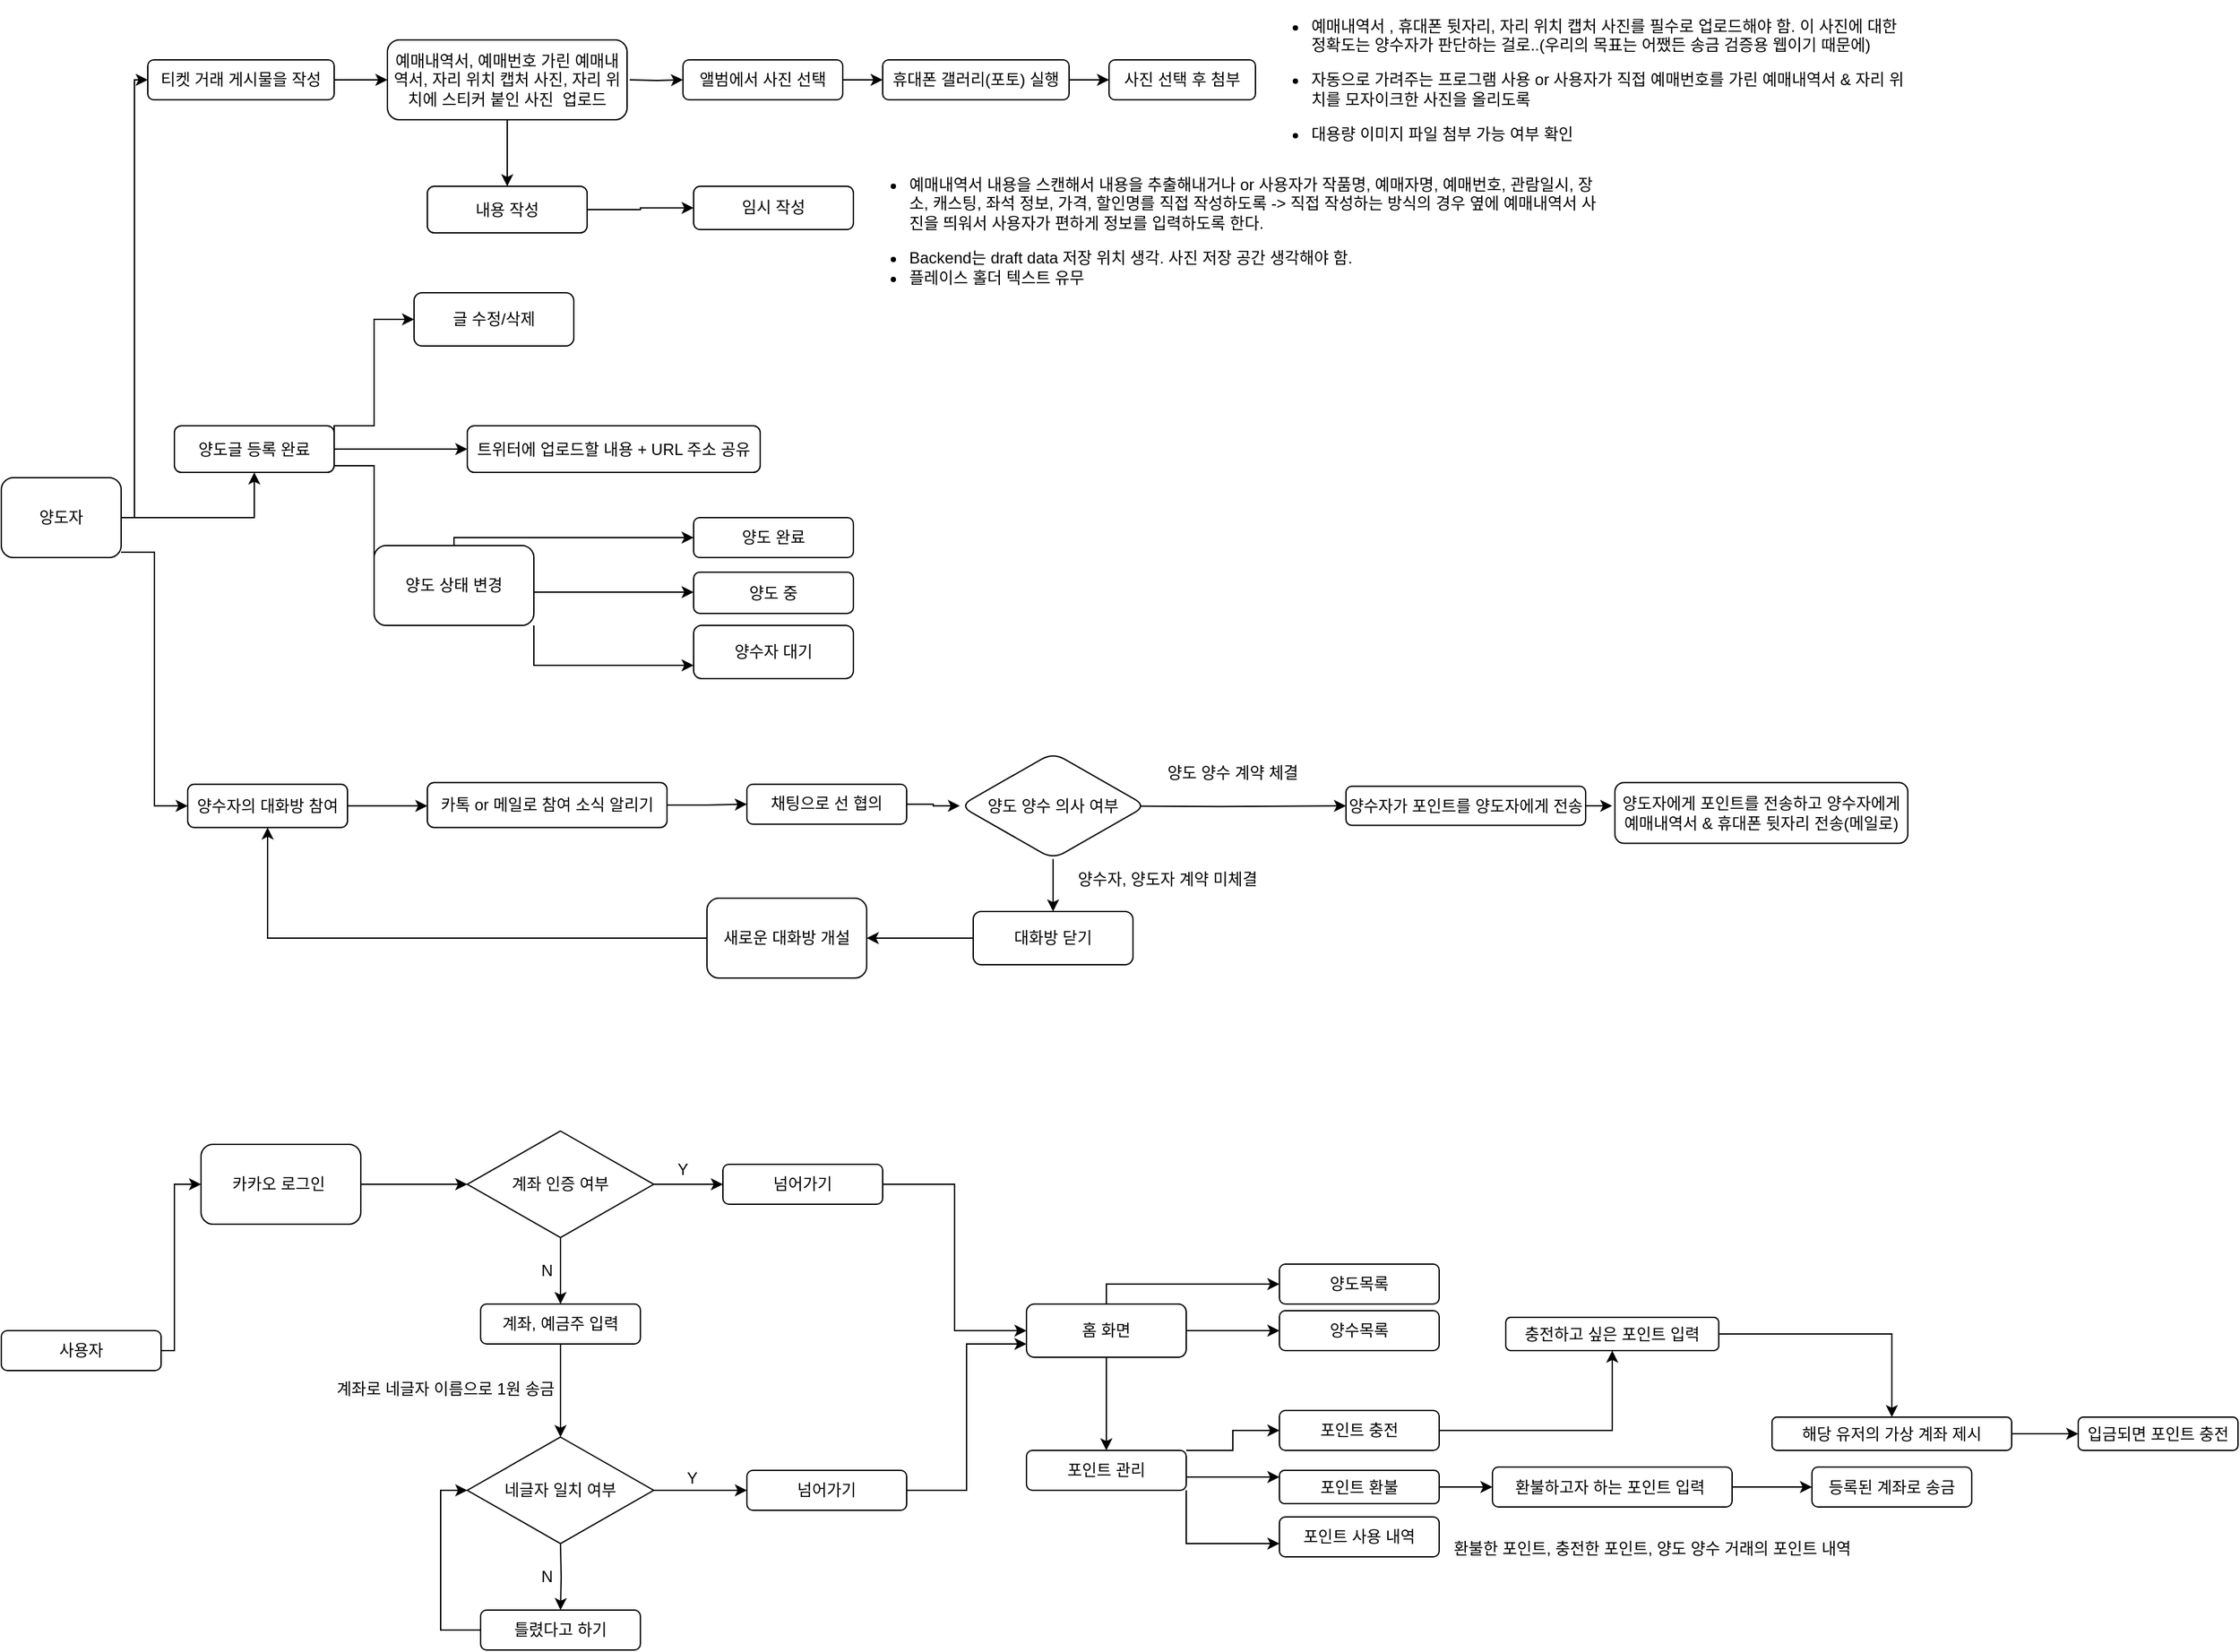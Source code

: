 <mxfile version="24.7.16">
  <diagram id="C5RBs43oDa-KdzZeNtuy" name="Page-1">
    <mxGraphModel dx="1831" dy="1634" grid="1" gridSize="10" guides="1" tooltips="1" connect="1" arrows="1" fold="1" page="1" pageScale="1" pageWidth="1169" pageHeight="827" math="0" shadow="0">
      <root>
        <mxCell id="WIyWlLk6GJQsqaUBKTNV-0" />
        <mxCell id="WIyWlLk6GJQsqaUBKTNV-1" parent="WIyWlLk6GJQsqaUBKTNV-0" />
        <mxCell id="PalDwfmzIeQPXqVV_MEm-7" style="edgeStyle=orthogonalEdgeStyle;rounded=0;orthogonalLoop=1;jettySize=auto;html=1;exitX=1;exitY=0.5;exitDx=0;exitDy=0;entryX=0;entryY=0.5;entryDx=0;entryDy=0;" parent="WIyWlLk6GJQsqaUBKTNV-1" source="PalDwfmzIeQPXqVV_MEm-2" target="PalDwfmzIeQPXqVV_MEm-5" edge="1">
          <mxGeometry relative="1" as="geometry">
            <Array as="points">
              <mxPoint x="180" y="-391" />
              <mxPoint x="180" y="-720" />
            </Array>
          </mxGeometry>
        </mxCell>
        <mxCell id="PalDwfmzIeQPXqVV_MEm-48" style="edgeStyle=orthogonalEdgeStyle;rounded=0;orthogonalLoop=1;jettySize=auto;html=1;entryX=0;entryY=0.5;entryDx=0;entryDy=0;" parent="WIyWlLk6GJQsqaUBKTNV-1" source="PalDwfmzIeQPXqVV_MEm-2" target="PalDwfmzIeQPXqVV_MEm-41" edge="1">
          <mxGeometry relative="1" as="geometry">
            <Array as="points">
              <mxPoint x="195" y="-365" />
              <mxPoint x="195" y="-175" />
            </Array>
          </mxGeometry>
        </mxCell>
        <mxCell id="PalDwfmzIeQPXqVV_MEm-79" value="" style="edgeStyle=orthogonalEdgeStyle;rounded=0;orthogonalLoop=1;jettySize=auto;html=1;" parent="WIyWlLk6GJQsqaUBKTNV-1" source="PalDwfmzIeQPXqVV_MEm-2" target="PalDwfmzIeQPXqVV_MEm-78" edge="1">
          <mxGeometry relative="1" as="geometry" />
        </mxCell>
        <mxCell id="PalDwfmzIeQPXqVV_MEm-2" value="양도자" style="rounded=1;whiteSpace=wrap;html=1;" parent="WIyWlLk6GJQsqaUBKTNV-1" vertex="1">
          <mxGeometry x="80" y="-421" width="90" height="60" as="geometry" />
        </mxCell>
        <mxCell id="PalDwfmzIeQPXqVV_MEm-11" style="edgeStyle=orthogonalEdgeStyle;rounded=0;orthogonalLoop=1;jettySize=auto;html=1;exitX=1;exitY=0.5;exitDx=0;exitDy=0;" parent="WIyWlLk6GJQsqaUBKTNV-1" source="PalDwfmzIeQPXqVV_MEm-5" edge="1">
          <mxGeometry relative="1" as="geometry">
            <mxPoint x="370" y="-720" as="targetPoint" />
          </mxGeometry>
        </mxCell>
        <mxCell id="PalDwfmzIeQPXqVV_MEm-5" value="티켓 거래 게시물을 작성" style="rounded=1;whiteSpace=wrap;html=1;" parent="WIyWlLk6GJQsqaUBKTNV-1" vertex="1">
          <mxGeometry x="190" y="-735" width="140" height="30" as="geometry" />
        </mxCell>
        <mxCell id="PalDwfmzIeQPXqVV_MEm-15" style="edgeStyle=orthogonalEdgeStyle;rounded=0;orthogonalLoop=1;jettySize=auto;html=1;exitX=1;exitY=0.5;exitDx=0;exitDy=0;" parent="WIyWlLk6GJQsqaUBKTNV-1" edge="1">
          <mxGeometry relative="1" as="geometry">
            <mxPoint x="552.0" y="-720" as="sourcePoint" />
            <mxPoint x="592" y="-720" as="targetPoint" />
          </mxGeometry>
        </mxCell>
        <mxCell id="PalDwfmzIeQPXqVV_MEm-24" value="" style="edgeStyle=orthogonalEdgeStyle;rounded=0;orthogonalLoop=1;jettySize=auto;html=1;" parent="WIyWlLk6GJQsqaUBKTNV-1" source="PalDwfmzIeQPXqVV_MEm-9" target="PalDwfmzIeQPXqVV_MEm-23" edge="1">
          <mxGeometry relative="1" as="geometry" />
        </mxCell>
        <mxCell id="PalDwfmzIeQPXqVV_MEm-9" value="예매내역서, 예매번호 가린 예매내역서, 자리 위치 캡처 사진, 자리 위치에 스티커 붙인 사진&amp;nbsp; 업로드" style="rounded=1;whiteSpace=wrap;html=1;" parent="WIyWlLk6GJQsqaUBKTNV-1" vertex="1">
          <mxGeometry x="370" y="-750" width="180" height="60" as="geometry" />
        </mxCell>
        <mxCell id="PalDwfmzIeQPXqVV_MEm-20" value="" style="edgeStyle=orthogonalEdgeStyle;rounded=0;orthogonalLoop=1;jettySize=auto;html=1;" parent="WIyWlLk6GJQsqaUBKTNV-1" source="PalDwfmzIeQPXqVV_MEm-13" target="PalDwfmzIeQPXqVV_MEm-19" edge="1">
          <mxGeometry relative="1" as="geometry" />
        </mxCell>
        <mxCell id="PalDwfmzIeQPXqVV_MEm-13" value="앨범에서 사진 선택" style="rounded=1;whiteSpace=wrap;html=1;" parent="WIyWlLk6GJQsqaUBKTNV-1" vertex="1">
          <mxGeometry x="592" y="-735" width="120" height="30" as="geometry" />
        </mxCell>
        <mxCell id="PalDwfmzIeQPXqVV_MEm-16" value="&lt;ul&gt;&lt;li&gt;예매내역서 , 휴대폰 뒷자리, 자리 위치 캡처 사진를 필수로 업로드해야 함. 이 사진에 대한 정확도는 양수자가 판단하는 걸로..(우리의 목표는 어쨌든 송금 검증용 웹이기 때문에)&lt;/li&gt;&lt;/ul&gt;&lt;ul&gt;&lt;li&gt;자동으로 가려주는 프로그램 사용 or 사용자가 직접 예매번호를 가린 예매내역서 &amp;amp; 자리 위치를 모자이크한 사진을 올리도록&lt;/li&gt;&lt;/ul&gt;&lt;ul&gt;&lt;li&gt;대용량 이미지 파일 첨부 가능 여부 확인&lt;/li&gt;&lt;/ul&gt;" style="text;html=1;align=left;verticalAlign=middle;whiteSpace=wrap;rounded=0;" parent="WIyWlLk6GJQsqaUBKTNV-1" vertex="1">
          <mxGeometry x="1022" y="-735" width="490" height="30" as="geometry" />
        </mxCell>
        <mxCell id="PalDwfmzIeQPXqVV_MEm-22" value="" style="edgeStyle=orthogonalEdgeStyle;rounded=0;orthogonalLoop=1;jettySize=auto;html=1;" parent="WIyWlLk6GJQsqaUBKTNV-1" source="PalDwfmzIeQPXqVV_MEm-19" target="PalDwfmzIeQPXqVV_MEm-21" edge="1">
          <mxGeometry relative="1" as="geometry" />
        </mxCell>
        <mxCell id="PalDwfmzIeQPXqVV_MEm-19" value="휴대폰 갤러리(포토) 실행" style="whiteSpace=wrap;html=1;rounded=1;" parent="WIyWlLk6GJQsqaUBKTNV-1" vertex="1">
          <mxGeometry x="742" y="-735" width="140" height="30" as="geometry" />
        </mxCell>
        <mxCell id="PalDwfmzIeQPXqVV_MEm-21" value="사진 선택 후 첨부" style="whiteSpace=wrap;html=1;rounded=1;" parent="WIyWlLk6GJQsqaUBKTNV-1" vertex="1">
          <mxGeometry x="912" y="-735" width="110" height="30" as="geometry" />
        </mxCell>
        <mxCell id="PalDwfmzIeQPXqVV_MEm-26" value="" style="edgeStyle=orthogonalEdgeStyle;rounded=0;orthogonalLoop=1;jettySize=auto;html=1;" parent="WIyWlLk6GJQsqaUBKTNV-1" source="PalDwfmzIeQPXqVV_MEm-23" target="PalDwfmzIeQPXqVV_MEm-25" edge="1">
          <mxGeometry relative="1" as="geometry" />
        </mxCell>
        <mxCell id="PalDwfmzIeQPXqVV_MEm-23" value="내용 작성" style="whiteSpace=wrap;html=1;rounded=1;" parent="WIyWlLk6GJQsqaUBKTNV-1" vertex="1">
          <mxGeometry x="400" y="-640" width="120" height="35" as="geometry" />
        </mxCell>
        <mxCell id="PalDwfmzIeQPXqVV_MEm-25" value="임시 작성" style="whiteSpace=wrap;html=1;rounded=1;" parent="WIyWlLk6GJQsqaUBKTNV-1" vertex="1">
          <mxGeometry x="600" y="-640" width="120" height="32.5" as="geometry" />
        </mxCell>
        <mxCell id="PalDwfmzIeQPXqVV_MEm-27" value="&lt;ul style=&quot;forced-color-adjust: none;&quot;&gt;&lt;li style=&quot;forced-color-adjust: none;&quot;&gt;예매내역서 내용을 스캔해서 내용을 추출해내거나 or 사용자가 작품명, 예매자명, 예매번호, 관람일시, 장소, 캐스팅, 좌석 정보, 가격, 할인명를 직접 작성하도록 -&amp;gt; 직접 작성하는 방식의 경우 옆에 예매내역서 사진을 띄워서 사용자가 편하게 정보를 입력하도록 한다.&amp;nbsp;&lt;/li&gt;&lt;/ul&gt;&lt;ul style=&quot;forced-color-adjust: none;&quot;&gt;&lt;li style=&quot;forced-color-adjust: none;&quot;&gt;Backend는 draft data 저장 위치 생각. 사진 저장 공간 생각해야 함.&amp;nbsp;&lt;/li&gt;&lt;li style=&quot;forced-color-adjust: none;&quot;&gt;플레이스 홀더 텍스트 유무&lt;/li&gt;&lt;/ul&gt;&lt;div style=&quot;forced-color-adjust: none;&quot;&gt;&lt;br&gt;&lt;br&gt;&lt;/div&gt;" style="text;whiteSpace=wrap;html=1;" parent="WIyWlLk6GJQsqaUBKTNV-1" vertex="1">
          <mxGeometry x="720" y="-667.5" width="560" height="90" as="geometry" />
        </mxCell>
        <mxCell id="PalDwfmzIeQPXqVV_MEm-40" value="" style="edgeStyle=orthogonalEdgeStyle;rounded=0;orthogonalLoop=1;jettySize=auto;html=1;" parent="WIyWlLk6GJQsqaUBKTNV-1" source="PalDwfmzIeQPXqVV_MEm-41" target="PalDwfmzIeQPXqVV_MEm-43" edge="1">
          <mxGeometry relative="1" as="geometry">
            <Array as="points">
              <mxPoint x="390" y="-174.13" />
              <mxPoint x="390" y="-174.13" />
            </Array>
          </mxGeometry>
        </mxCell>
        <mxCell id="PalDwfmzIeQPXqVV_MEm-41" value="양수자의 대화방 참여" style="whiteSpace=wrap;html=1;rounded=1;" parent="WIyWlLk6GJQsqaUBKTNV-1" vertex="1">
          <mxGeometry x="220" y="-190.63" width="120" height="32.5" as="geometry" />
        </mxCell>
        <mxCell id="PalDwfmzIeQPXqVV_MEm-50" value="" style="edgeStyle=orthogonalEdgeStyle;rounded=0;orthogonalLoop=1;jettySize=auto;html=1;" parent="WIyWlLk6GJQsqaUBKTNV-1" source="PalDwfmzIeQPXqVV_MEm-43" target="PalDwfmzIeQPXqVV_MEm-49" edge="1">
          <mxGeometry relative="1" as="geometry" />
        </mxCell>
        <mxCell id="PalDwfmzIeQPXqVV_MEm-43" value="카톡 or 메일로 참여 소식 알리기" style="whiteSpace=wrap;html=1;rounded=1;" parent="WIyWlLk6GJQsqaUBKTNV-1" vertex="1">
          <mxGeometry x="400" y="-191.88" width="180" height="33.75" as="geometry" />
        </mxCell>
        <mxCell id="PalDwfmzIeQPXqVV_MEm-44" value="" style="edgeStyle=orthogonalEdgeStyle;rounded=0;orthogonalLoop=1;jettySize=auto;html=1;entryX=0;entryY=0.5;entryDx=0;entryDy=0;" parent="WIyWlLk6GJQsqaUBKTNV-1" target="PalDwfmzIeQPXqVV_MEm-46" edge="1">
          <mxGeometry relative="1" as="geometry">
            <mxPoint x="900" y="-174.38" as="sourcePoint" />
            <mxPoint x="1050" y="-174.38" as="targetPoint" />
          </mxGeometry>
        </mxCell>
        <mxCell id="PalDwfmzIeQPXqVV_MEm-67" value="" style="edgeStyle=orthogonalEdgeStyle;rounded=0;orthogonalLoop=1;jettySize=auto;html=1;" parent="WIyWlLk6GJQsqaUBKTNV-1" source="PalDwfmzIeQPXqVV_MEm-45" target="PalDwfmzIeQPXqVV_MEm-66" edge="1">
          <mxGeometry relative="1" as="geometry" />
        </mxCell>
        <mxCell id="PalDwfmzIeQPXqVV_MEm-45" value="양도 양수 의사 여부" style="rhombus;whiteSpace=wrap;html=1;rounded=1;" parent="WIyWlLk6GJQsqaUBKTNV-1" vertex="1">
          <mxGeometry x="800" y="-214.38" width="140" height="80" as="geometry" />
        </mxCell>
        <mxCell id="PalDwfmzIeQPXqVV_MEm-57" value="" style="edgeStyle=orthogonalEdgeStyle;rounded=0;orthogonalLoop=1;jettySize=auto;html=1;" parent="WIyWlLk6GJQsqaUBKTNV-1" source="PalDwfmzIeQPXqVV_MEm-46" edge="1">
          <mxGeometry relative="1" as="geometry">
            <mxPoint x="1290.04" y="-174.412" as="targetPoint" />
          </mxGeometry>
        </mxCell>
        <mxCell id="PalDwfmzIeQPXqVV_MEm-46" value="양수자가 포인트를 양도자에게 전송" style="whiteSpace=wrap;html=1;rounded=1;" parent="WIyWlLk6GJQsqaUBKTNV-1" vertex="1">
          <mxGeometry x="1090" y="-189.07" width="180" height="29.38" as="geometry" />
        </mxCell>
        <mxCell id="PalDwfmzIeQPXqVV_MEm-47" value="양도 양수 계약 체결" style="text;html=1;align=center;verticalAlign=middle;whiteSpace=wrap;rounded=0;" parent="WIyWlLk6GJQsqaUBKTNV-1" vertex="1">
          <mxGeometry x="940" y="-214.38" width="130" height="30" as="geometry" />
        </mxCell>
        <mxCell id="PalDwfmzIeQPXqVV_MEm-51" value="" style="edgeStyle=orthogonalEdgeStyle;rounded=0;orthogonalLoop=1;jettySize=auto;html=1;" parent="WIyWlLk6GJQsqaUBKTNV-1" source="PalDwfmzIeQPXqVV_MEm-49" target="PalDwfmzIeQPXqVV_MEm-45" edge="1">
          <mxGeometry relative="1" as="geometry" />
        </mxCell>
        <mxCell id="PalDwfmzIeQPXqVV_MEm-49" value="채팅으로 선 협의" style="whiteSpace=wrap;html=1;rounded=1;" parent="WIyWlLk6GJQsqaUBKTNV-1" vertex="1">
          <mxGeometry x="640" y="-190.63" width="120" height="30" as="geometry" />
        </mxCell>
        <mxCell id="PalDwfmzIeQPXqVV_MEm-58" value="양도자에게 포인트를 전송하고 양수자에게 예매내역서 &amp;amp; 휴대폰 뒷자리 전송(메일로)" style="whiteSpace=wrap;html=1;rounded=1;" parent="WIyWlLk6GJQsqaUBKTNV-1" vertex="1">
          <mxGeometry x="1292" y="-191.88" width="220" height="45.62" as="geometry" />
        </mxCell>
        <mxCell id="PalDwfmzIeQPXqVV_MEm-75" value="" style="edgeStyle=orthogonalEdgeStyle;rounded=0;orthogonalLoop=1;jettySize=auto;html=1;" parent="WIyWlLk6GJQsqaUBKTNV-1" source="PalDwfmzIeQPXqVV_MEm-66" target="PalDwfmzIeQPXqVV_MEm-74" edge="1">
          <mxGeometry relative="1" as="geometry" />
        </mxCell>
        <mxCell id="PalDwfmzIeQPXqVV_MEm-66" value="대화방 닫기" style="whiteSpace=wrap;html=1;rounded=1;" parent="WIyWlLk6GJQsqaUBKTNV-1" vertex="1">
          <mxGeometry x="810" y="-95" width="120" height="40" as="geometry" />
        </mxCell>
        <mxCell id="PalDwfmzIeQPXqVV_MEm-68" value="양수자, 양도자 계약 미체결" style="text;html=1;align=center;verticalAlign=middle;whiteSpace=wrap;rounded=0;" parent="WIyWlLk6GJQsqaUBKTNV-1" vertex="1">
          <mxGeometry x="882" y="-134.38" width="148" height="30" as="geometry" />
        </mxCell>
        <mxCell id="PalDwfmzIeQPXqVV_MEm-77" value="" style="edgeStyle=orthogonalEdgeStyle;rounded=0;orthogonalLoop=1;jettySize=auto;html=1;entryX=0.5;entryY=1;entryDx=0;entryDy=0;" parent="WIyWlLk6GJQsqaUBKTNV-1" source="PalDwfmzIeQPXqVV_MEm-74" target="PalDwfmzIeQPXqVV_MEm-41" edge="1">
          <mxGeometry relative="1" as="geometry">
            <mxPoint x="530" y="-75" as="targetPoint" />
          </mxGeometry>
        </mxCell>
        <mxCell id="PalDwfmzIeQPXqVV_MEm-74" value="새로운 대화방 개설" style="whiteSpace=wrap;html=1;rounded=1;" parent="WIyWlLk6GJQsqaUBKTNV-1" vertex="1">
          <mxGeometry x="610" y="-105" width="120" height="60" as="geometry" />
        </mxCell>
        <mxCell id="PalDwfmzIeQPXqVV_MEm-87" style="edgeStyle=orthogonalEdgeStyle;rounded=0;orthogonalLoop=1;jettySize=auto;html=1;exitX=0;exitY=0.5;exitDx=0;exitDy=0;entryX=0;entryY=0.5;entryDx=0;entryDy=0;" parent="WIyWlLk6GJQsqaUBKTNV-1" source="PalDwfmzIeQPXqVV_MEm-84" target="PalDwfmzIeQPXqVV_MEm-80" edge="1">
          <mxGeometry relative="1" as="geometry">
            <Array as="points">
              <mxPoint x="330" y="-430" />
              <mxPoint x="330" y="-460" />
              <mxPoint x="360" y="-460" />
              <mxPoint x="360" y="-540" />
            </Array>
          </mxGeometry>
        </mxCell>
        <mxCell id="PalDwfmzIeQPXqVV_MEm-97" style="edgeStyle=orthogonalEdgeStyle;rounded=0;orthogonalLoop=1;jettySize=auto;html=1;exitX=1;exitY=0.5;exitDx=0;exitDy=0;entryX=0;entryY=0.5;entryDx=0;entryDy=0;" parent="WIyWlLk6GJQsqaUBKTNV-1" source="PalDwfmzIeQPXqVV_MEm-78" target="PalDwfmzIeQPXqVV_MEm-95" edge="1">
          <mxGeometry relative="1" as="geometry" />
        </mxCell>
        <mxCell id="PalDwfmzIeQPXqVV_MEm-78" value="양도글 등록 완료" style="whiteSpace=wrap;html=1;rounded=1;" parent="WIyWlLk6GJQsqaUBKTNV-1" vertex="1">
          <mxGeometry x="210" y="-460" width="120" height="35" as="geometry" />
        </mxCell>
        <mxCell id="PalDwfmzIeQPXqVV_MEm-80" value="글 수정/삭제" style="whiteSpace=wrap;html=1;rounded=1;" parent="WIyWlLk6GJQsqaUBKTNV-1" vertex="1">
          <mxGeometry x="390" y="-560" width="120" height="40" as="geometry" />
        </mxCell>
        <mxCell id="PalDwfmzIeQPXqVV_MEm-89" value="" style="edgeStyle=orthogonalEdgeStyle;rounded=0;orthogonalLoop=1;jettySize=auto;html=1;" parent="WIyWlLk6GJQsqaUBKTNV-1" source="PalDwfmzIeQPXqVV_MEm-84" target="PalDwfmzIeQPXqVV_MEm-88" edge="1">
          <mxGeometry relative="1" as="geometry">
            <Array as="points">
              <mxPoint x="420" y="-376" />
            </Array>
          </mxGeometry>
        </mxCell>
        <mxCell id="PalDwfmzIeQPXqVV_MEm-90" style="edgeStyle=orthogonalEdgeStyle;rounded=0;orthogonalLoop=1;jettySize=auto;html=1;exitX=1;exitY=0.75;exitDx=0;exitDy=0;" parent="WIyWlLk6GJQsqaUBKTNV-1" source="PalDwfmzIeQPXqVV_MEm-84" target="PalDwfmzIeQPXqVV_MEm-91" edge="1">
          <mxGeometry relative="1" as="geometry">
            <mxPoint x="620" y="-360" as="targetPoint" />
            <Array as="points">
              <mxPoint x="480" y="-335" />
            </Array>
          </mxGeometry>
        </mxCell>
        <mxCell id="PalDwfmzIeQPXqVV_MEm-94" style="edgeStyle=orthogonalEdgeStyle;rounded=0;orthogonalLoop=1;jettySize=auto;html=1;exitX=1;exitY=1;exitDx=0;exitDy=0;entryX=0;entryY=0.75;entryDx=0;entryDy=0;" parent="WIyWlLk6GJQsqaUBKTNV-1" source="PalDwfmzIeQPXqVV_MEm-84" target="PalDwfmzIeQPXqVV_MEm-93" edge="1">
          <mxGeometry relative="1" as="geometry" />
        </mxCell>
        <mxCell id="PalDwfmzIeQPXqVV_MEm-84" value="양도 상태 변경" style="rounded=1;whiteSpace=wrap;html=1;" parent="WIyWlLk6GJQsqaUBKTNV-1" vertex="1">
          <mxGeometry x="360" y="-370" width="120" height="60" as="geometry" />
        </mxCell>
        <mxCell id="PalDwfmzIeQPXqVV_MEm-88" value="양도 완료" style="whiteSpace=wrap;html=1;rounded=1;" parent="WIyWlLk6GJQsqaUBKTNV-1" vertex="1">
          <mxGeometry x="600" y="-391" width="120" height="30" as="geometry" />
        </mxCell>
        <mxCell id="PalDwfmzIeQPXqVV_MEm-91" value="양도 중" style="rounded=1;whiteSpace=wrap;html=1;" parent="WIyWlLk6GJQsqaUBKTNV-1" vertex="1">
          <mxGeometry x="600" y="-350" width="120" height="31" as="geometry" />
        </mxCell>
        <mxCell id="PalDwfmzIeQPXqVV_MEm-93" value="양수자 대기" style="rounded=1;whiteSpace=wrap;html=1;" parent="WIyWlLk6GJQsqaUBKTNV-1" vertex="1">
          <mxGeometry x="600" y="-310" width="120" height="40" as="geometry" />
        </mxCell>
        <mxCell id="PalDwfmzIeQPXqVV_MEm-95" value="트위터에 업로드할 내용 + URL 주소 공유" style="rounded=1;whiteSpace=wrap;html=1;" parent="WIyWlLk6GJQsqaUBKTNV-1" vertex="1">
          <mxGeometry x="430" y="-460" width="220" height="35" as="geometry" />
        </mxCell>
        <mxCell id="PalDwfmzIeQPXqVV_MEm-108" style="edgeStyle=orthogonalEdgeStyle;rounded=0;orthogonalLoop=1;jettySize=auto;html=1;exitX=1;exitY=0.5;exitDx=0;exitDy=0;entryX=0;entryY=0.5;entryDx=0;entryDy=0;" parent="WIyWlLk6GJQsqaUBKTNV-1" source="PalDwfmzIeQPXqVV_MEm-104" target="PalDwfmzIeQPXqVV_MEm-105" edge="1">
          <mxGeometry relative="1" as="geometry">
            <Array as="points">
              <mxPoint x="210" y="235" />
              <mxPoint x="210" y="110" />
            </Array>
          </mxGeometry>
        </mxCell>
        <mxCell id="PalDwfmzIeQPXqVV_MEm-104" value="사용자" style="rounded=1;whiteSpace=wrap;html=1;" parent="WIyWlLk6GJQsqaUBKTNV-1" vertex="1">
          <mxGeometry x="80" y="220" width="120" height="30" as="geometry" />
        </mxCell>
        <mxCell id="PalDwfmzIeQPXqVV_MEm-109" style="edgeStyle=orthogonalEdgeStyle;rounded=0;orthogonalLoop=1;jettySize=auto;html=1;exitX=1;exitY=0.5;exitDx=0;exitDy=0;entryX=0;entryY=0.5;entryDx=0;entryDy=0;" parent="WIyWlLk6GJQsqaUBKTNV-1" source="PalDwfmzIeQPXqVV_MEm-105" target="PalDwfmzIeQPXqVV_MEm-107" edge="1">
          <mxGeometry relative="1" as="geometry" />
        </mxCell>
        <mxCell id="PalDwfmzIeQPXqVV_MEm-105" value="카카오 로그인&amp;nbsp;" style="rounded=1;whiteSpace=wrap;html=1;" parent="WIyWlLk6GJQsqaUBKTNV-1" vertex="1">
          <mxGeometry x="230" y="80" width="120" height="60" as="geometry" />
        </mxCell>
        <mxCell id="PalDwfmzIeQPXqVV_MEm-110" style="edgeStyle=orthogonalEdgeStyle;rounded=0;orthogonalLoop=1;jettySize=auto;html=1;exitX=1;exitY=0.5;exitDx=0;exitDy=0;entryX=0;entryY=0.5;entryDx=0;entryDy=0;" parent="WIyWlLk6GJQsqaUBKTNV-1" source="PalDwfmzIeQPXqVV_MEm-107" target="PalDwfmzIeQPXqVV_MEm-111" edge="1">
          <mxGeometry relative="1" as="geometry">
            <mxPoint x="650" y="110.286" as="targetPoint" />
          </mxGeometry>
        </mxCell>
        <mxCell id="PalDwfmzIeQPXqVV_MEm-115" value="" style="edgeStyle=orthogonalEdgeStyle;rounded=0;orthogonalLoop=1;jettySize=auto;html=1;" parent="WIyWlLk6GJQsqaUBKTNV-1" source="PalDwfmzIeQPXqVV_MEm-107" target="PalDwfmzIeQPXqVV_MEm-114" edge="1">
          <mxGeometry relative="1" as="geometry" />
        </mxCell>
        <mxCell id="PalDwfmzIeQPXqVV_MEm-107" value="계좌 인증 여부" style="rhombus;whiteSpace=wrap;html=1;" parent="WIyWlLk6GJQsqaUBKTNV-1" vertex="1">
          <mxGeometry x="430" y="70" width="140" height="80" as="geometry" />
        </mxCell>
        <mxCell id="PalDwfmzIeQPXqVV_MEm-135" style="edgeStyle=orthogonalEdgeStyle;rounded=0;orthogonalLoop=1;jettySize=auto;html=1;exitX=1;exitY=0.5;exitDx=0;exitDy=0;entryX=0;entryY=0.5;entryDx=0;entryDy=0;" parent="WIyWlLk6GJQsqaUBKTNV-1" source="PalDwfmzIeQPXqVV_MEm-111" target="PalDwfmzIeQPXqVV_MEm-134" edge="1">
          <mxGeometry relative="1" as="geometry" />
        </mxCell>
        <mxCell id="PalDwfmzIeQPXqVV_MEm-111" value="넘어가기" style="rounded=1;whiteSpace=wrap;html=1;" parent="WIyWlLk6GJQsqaUBKTNV-1" vertex="1">
          <mxGeometry x="622" y="95" width="120" height="30" as="geometry" />
        </mxCell>
        <mxCell id="PalDwfmzIeQPXqVV_MEm-120" value="" style="edgeStyle=orthogonalEdgeStyle;rounded=0;orthogonalLoop=1;jettySize=auto;html=1;entryX=0.5;entryY=0;entryDx=0;entryDy=0;" parent="WIyWlLk6GJQsqaUBKTNV-1" source="PalDwfmzIeQPXqVV_MEm-114" target="PalDwfmzIeQPXqVV_MEm-124" edge="1">
          <mxGeometry relative="1" as="geometry">
            <mxPoint x="500" y="310" as="targetPoint" />
          </mxGeometry>
        </mxCell>
        <mxCell id="PalDwfmzIeQPXqVV_MEm-114" value="계좌, 예금주 입력" style="rounded=1;whiteSpace=wrap;html=1;" parent="WIyWlLk6GJQsqaUBKTNV-1" vertex="1">
          <mxGeometry x="440" y="200" width="120" height="30" as="geometry" />
        </mxCell>
        <mxCell id="PalDwfmzIeQPXqVV_MEm-116" value="Y" style="text;html=1;align=center;verticalAlign=middle;whiteSpace=wrap;rounded=0;" parent="WIyWlLk6GJQsqaUBKTNV-1" vertex="1">
          <mxGeometry x="562" y="84" width="60" height="30" as="geometry" />
        </mxCell>
        <mxCell id="PalDwfmzIeQPXqVV_MEm-118" value="N" style="text;html=1;align=center;verticalAlign=middle;whiteSpace=wrap;rounded=0;" parent="WIyWlLk6GJQsqaUBKTNV-1" vertex="1">
          <mxGeometry x="460" y="160" width="60" height="30" as="geometry" />
        </mxCell>
        <mxCell id="PalDwfmzIeQPXqVV_MEm-123" value="&lt;span style=&quot;color: rgb(0, 0, 0); font-family: Helvetica; font-size: 12px; font-style: normal; font-variant-ligatures: normal; font-variant-caps: normal; font-weight: 400; letter-spacing: normal; orphans: 2; text-align: center; text-indent: 0px; text-transform: none; widows: 2; word-spacing: 0px; -webkit-text-stroke-width: 0px; white-space: normal; background-color: rgb(251, 251, 251); text-decoration-thickness: initial; text-decoration-style: initial; text-decoration-color: initial; display: inline !important; float: none;&quot;&gt;계좌로 네글자 이름으로 1원 송금&lt;/span&gt;" style="text;whiteSpace=wrap;html=1;" parent="WIyWlLk6GJQsqaUBKTNV-1" vertex="1">
          <mxGeometry x="330" y="250" width="200" height="30" as="geometry" />
        </mxCell>
        <mxCell id="PalDwfmzIeQPXqVV_MEm-127" value="" style="edgeStyle=orthogonalEdgeStyle;rounded=0;orthogonalLoop=1;jettySize=auto;html=1;" parent="WIyWlLk6GJQsqaUBKTNV-1" source="PalDwfmzIeQPXqVV_MEm-124" target="PalDwfmzIeQPXqVV_MEm-126" edge="1">
          <mxGeometry relative="1" as="geometry" />
        </mxCell>
        <mxCell id="PalDwfmzIeQPXqVV_MEm-124" value="네글자 일치 여부" style="rhombus;whiteSpace=wrap;html=1;" parent="WIyWlLk6GJQsqaUBKTNV-1" vertex="1">
          <mxGeometry x="430" y="300" width="140" height="80" as="geometry" />
        </mxCell>
        <mxCell id="PalDwfmzIeQPXqVV_MEm-136" style="edgeStyle=orthogonalEdgeStyle;rounded=0;orthogonalLoop=1;jettySize=auto;html=1;exitX=1;exitY=0.5;exitDx=0;exitDy=0;entryX=0;entryY=0.75;entryDx=0;entryDy=0;" parent="WIyWlLk6GJQsqaUBKTNV-1" source="PalDwfmzIeQPXqVV_MEm-126" target="PalDwfmzIeQPXqVV_MEm-134" edge="1">
          <mxGeometry relative="1" as="geometry" />
        </mxCell>
        <mxCell id="PalDwfmzIeQPXqVV_MEm-126" value="넘어가기" style="rounded=1;whiteSpace=wrap;html=1;" parent="WIyWlLk6GJQsqaUBKTNV-1" vertex="1">
          <mxGeometry x="640" y="325" width="120" height="30" as="geometry" />
        </mxCell>
        <mxCell id="PalDwfmzIeQPXqVV_MEm-128" value="Y" style="text;html=1;align=center;verticalAlign=middle;whiteSpace=wrap;rounded=0;" parent="WIyWlLk6GJQsqaUBKTNV-1" vertex="1">
          <mxGeometry x="569" y="316" width="60" height="30" as="geometry" />
        </mxCell>
        <mxCell id="PalDwfmzIeQPXqVV_MEm-130" value="" style="edgeStyle=orthogonalEdgeStyle;rounded=0;orthogonalLoop=1;jettySize=auto;html=1;" parent="WIyWlLk6GJQsqaUBKTNV-1" target="PalDwfmzIeQPXqVV_MEm-131" edge="1">
          <mxGeometry relative="1" as="geometry">
            <mxPoint x="500" y="380" as="sourcePoint" />
          </mxGeometry>
        </mxCell>
        <mxCell id="PalDwfmzIeQPXqVV_MEm-133" style="edgeStyle=orthogonalEdgeStyle;rounded=0;orthogonalLoop=1;jettySize=auto;html=1;exitX=0;exitY=0.5;exitDx=0;exitDy=0;entryX=0;entryY=0.5;entryDx=0;entryDy=0;" parent="WIyWlLk6GJQsqaUBKTNV-1" source="PalDwfmzIeQPXqVV_MEm-131" target="PalDwfmzIeQPXqVV_MEm-124" edge="1">
          <mxGeometry relative="1" as="geometry" />
        </mxCell>
        <mxCell id="PalDwfmzIeQPXqVV_MEm-131" value="틀렸다고 하기" style="rounded=1;whiteSpace=wrap;html=1;" parent="WIyWlLk6GJQsqaUBKTNV-1" vertex="1">
          <mxGeometry x="440" y="430" width="120" height="30" as="geometry" />
        </mxCell>
        <mxCell id="PalDwfmzIeQPXqVV_MEm-132" value="N" style="text;html=1;align=center;verticalAlign=middle;whiteSpace=wrap;rounded=0;" parent="WIyWlLk6GJQsqaUBKTNV-1" vertex="1">
          <mxGeometry x="460" y="390" width="60" height="30" as="geometry" />
        </mxCell>
        <mxCell id="PalDwfmzIeQPXqVV_MEm-138" value="" style="edgeStyle=orthogonalEdgeStyle;rounded=0;orthogonalLoop=1;jettySize=auto;html=1;entryX=0;entryY=0.5;entryDx=0;entryDy=0;" parent="WIyWlLk6GJQsqaUBKTNV-1" source="PalDwfmzIeQPXqVV_MEm-134" target="PalDwfmzIeQPXqVV_MEm-137" edge="1">
          <mxGeometry relative="1" as="geometry">
            <Array as="points">
              <mxPoint x="910" y="185" />
            </Array>
          </mxGeometry>
        </mxCell>
        <mxCell id="PalDwfmzIeQPXqVV_MEm-139" style="edgeStyle=orthogonalEdgeStyle;rounded=0;orthogonalLoop=1;jettySize=auto;html=1;exitX=1;exitY=0.5;exitDx=0;exitDy=0;entryX=0;entryY=0.5;entryDx=0;entryDy=0;" parent="WIyWlLk6GJQsqaUBKTNV-1" source="PalDwfmzIeQPXqVV_MEm-134" target="PalDwfmzIeQPXqVV_MEm-140" edge="1">
          <mxGeometry relative="1" as="geometry">
            <mxPoint x="1050" y="220.308" as="targetPoint" />
          </mxGeometry>
        </mxCell>
        <mxCell id="vtmk7mjhokwtuIVyvkhU-3" value="" style="edgeStyle=orthogonalEdgeStyle;rounded=0;orthogonalLoop=1;jettySize=auto;html=1;" edge="1" parent="WIyWlLk6GJQsqaUBKTNV-1" source="PalDwfmzIeQPXqVV_MEm-134" target="vtmk7mjhokwtuIVyvkhU-2">
          <mxGeometry relative="1" as="geometry" />
        </mxCell>
        <mxCell id="PalDwfmzIeQPXqVV_MEm-134" value="홈 화면" style="rounded=1;whiteSpace=wrap;html=1;" parent="WIyWlLk6GJQsqaUBKTNV-1" vertex="1">
          <mxGeometry x="850" y="200" width="120" height="40" as="geometry" />
        </mxCell>
        <mxCell id="PalDwfmzIeQPXqVV_MEm-137" value="양도목록" style="whiteSpace=wrap;html=1;rounded=1;" parent="WIyWlLk6GJQsqaUBKTNV-1" vertex="1">
          <mxGeometry x="1040" y="170" width="120" height="30" as="geometry" />
        </mxCell>
        <mxCell id="PalDwfmzIeQPXqVV_MEm-140" value="양수목록" style="rounded=1;whiteSpace=wrap;html=1;" parent="WIyWlLk6GJQsqaUBKTNV-1" vertex="1">
          <mxGeometry x="1040" y="205" width="120" height="30" as="geometry" />
        </mxCell>
        <mxCell id="vtmk7mjhokwtuIVyvkhU-5" value="" style="edgeStyle=orthogonalEdgeStyle;rounded=0;orthogonalLoop=1;jettySize=auto;html=1;" edge="1" parent="WIyWlLk6GJQsqaUBKTNV-1" source="vtmk7mjhokwtuIVyvkhU-2" target="vtmk7mjhokwtuIVyvkhU-4">
          <mxGeometry relative="1" as="geometry">
            <Array as="points">
              <mxPoint x="1005" y="310" />
              <mxPoint x="1005" y="295" />
            </Array>
          </mxGeometry>
        </mxCell>
        <mxCell id="vtmk7mjhokwtuIVyvkhU-6" style="edgeStyle=orthogonalEdgeStyle;rounded=0;orthogonalLoop=1;jettySize=auto;html=1;exitX=1;exitY=0.75;exitDx=0;exitDy=0;" edge="1" parent="WIyWlLk6GJQsqaUBKTNV-1" source="vtmk7mjhokwtuIVyvkhU-2" target="vtmk7mjhokwtuIVyvkhU-7">
          <mxGeometry relative="1" as="geometry">
            <mxPoint x="1020" y="410" as="targetPoint" />
            <Array as="points">
              <mxPoint x="970" y="330" />
            </Array>
          </mxGeometry>
        </mxCell>
        <mxCell id="vtmk7mjhokwtuIVyvkhU-8" style="edgeStyle=orthogonalEdgeStyle;rounded=0;orthogonalLoop=1;jettySize=auto;html=1;exitX=1;exitY=1;exitDx=0;exitDy=0;" edge="1" parent="WIyWlLk6GJQsqaUBKTNV-1" source="vtmk7mjhokwtuIVyvkhU-2" target="vtmk7mjhokwtuIVyvkhU-9">
          <mxGeometry relative="1" as="geometry">
            <mxPoint x="1040" y="400" as="targetPoint" />
            <Array as="points">
              <mxPoint x="970" y="380" />
            </Array>
          </mxGeometry>
        </mxCell>
        <mxCell id="vtmk7mjhokwtuIVyvkhU-2" value="포인트 관리" style="whiteSpace=wrap;html=1;rounded=1;" vertex="1" parent="WIyWlLk6GJQsqaUBKTNV-1">
          <mxGeometry x="850" y="310" width="120" height="30" as="geometry" />
        </mxCell>
        <mxCell id="vtmk7mjhokwtuIVyvkhU-11" value="" style="edgeStyle=orthogonalEdgeStyle;rounded=0;orthogonalLoop=1;jettySize=auto;html=1;" edge="1" parent="WIyWlLk6GJQsqaUBKTNV-1" source="vtmk7mjhokwtuIVyvkhU-18" target="vtmk7mjhokwtuIVyvkhU-10">
          <mxGeometry relative="1" as="geometry" />
        </mxCell>
        <mxCell id="vtmk7mjhokwtuIVyvkhU-4" value="포인트 충전" style="whiteSpace=wrap;html=1;rounded=1;" vertex="1" parent="WIyWlLk6GJQsqaUBKTNV-1">
          <mxGeometry x="1040" y="280" width="120" height="30" as="geometry" />
        </mxCell>
        <mxCell id="vtmk7mjhokwtuIVyvkhU-17" style="edgeStyle=orthogonalEdgeStyle;rounded=0;orthogonalLoop=1;jettySize=auto;html=1;exitX=1;exitY=0.5;exitDx=0;exitDy=0;entryX=0;entryY=0.5;entryDx=0;entryDy=0;" edge="1" parent="WIyWlLk6GJQsqaUBKTNV-1" source="vtmk7mjhokwtuIVyvkhU-7" target="vtmk7mjhokwtuIVyvkhU-16">
          <mxGeometry relative="1" as="geometry">
            <Array as="points">
              <mxPoint x="1185" y="337" />
              <mxPoint x="1210" y="337" />
            </Array>
          </mxGeometry>
        </mxCell>
        <mxCell id="vtmk7mjhokwtuIVyvkhU-7" value="포인트 환불" style="rounded=1;whiteSpace=wrap;html=1;" vertex="1" parent="WIyWlLk6GJQsqaUBKTNV-1">
          <mxGeometry x="1040" y="325" width="120" height="25" as="geometry" />
        </mxCell>
        <mxCell id="vtmk7mjhokwtuIVyvkhU-9" value="포인트 사용 내역" style="rounded=1;whiteSpace=wrap;html=1;" vertex="1" parent="WIyWlLk6GJQsqaUBKTNV-1">
          <mxGeometry x="1040" y="360" width="120" height="30" as="geometry" />
        </mxCell>
        <mxCell id="vtmk7mjhokwtuIVyvkhU-13" value="" style="edgeStyle=orthogonalEdgeStyle;rounded=0;orthogonalLoop=1;jettySize=auto;html=1;" edge="1" parent="WIyWlLk6GJQsqaUBKTNV-1" source="vtmk7mjhokwtuIVyvkhU-10" target="vtmk7mjhokwtuIVyvkhU-12">
          <mxGeometry relative="1" as="geometry" />
        </mxCell>
        <mxCell id="vtmk7mjhokwtuIVyvkhU-10" value="해당 유저의 가상 계좌 제시" style="whiteSpace=wrap;html=1;rounded=1;" vertex="1" parent="WIyWlLk6GJQsqaUBKTNV-1">
          <mxGeometry x="1410" y="285" width="180" height="25" as="geometry" />
        </mxCell>
        <mxCell id="vtmk7mjhokwtuIVyvkhU-12" value="입금되면 포인트 충전" style="whiteSpace=wrap;html=1;rounded=1;" vertex="1" parent="WIyWlLk6GJQsqaUBKTNV-1">
          <mxGeometry x="1640" y="285" width="120" height="25" as="geometry" />
        </mxCell>
        <mxCell id="vtmk7mjhokwtuIVyvkhU-22" style="edgeStyle=orthogonalEdgeStyle;rounded=0;orthogonalLoop=1;jettySize=auto;html=1;exitX=1;exitY=0.5;exitDx=0;exitDy=0;entryX=0;entryY=0.5;entryDx=0;entryDy=0;" edge="1" parent="WIyWlLk6GJQsqaUBKTNV-1" source="vtmk7mjhokwtuIVyvkhU-16" target="vtmk7mjhokwtuIVyvkhU-21">
          <mxGeometry relative="1" as="geometry" />
        </mxCell>
        <mxCell id="vtmk7mjhokwtuIVyvkhU-16" value="환불하고자 하는 포인트 입력&amp;nbsp;" style="rounded=1;whiteSpace=wrap;html=1;" vertex="1" parent="WIyWlLk6GJQsqaUBKTNV-1">
          <mxGeometry x="1200" y="322.5" width="180" height="30" as="geometry" />
        </mxCell>
        <mxCell id="vtmk7mjhokwtuIVyvkhU-19" value="" style="edgeStyle=orthogonalEdgeStyle;rounded=0;orthogonalLoop=1;jettySize=auto;html=1;" edge="1" parent="WIyWlLk6GJQsqaUBKTNV-1" source="vtmk7mjhokwtuIVyvkhU-4" target="vtmk7mjhokwtuIVyvkhU-18">
          <mxGeometry relative="1" as="geometry">
            <mxPoint x="1160" y="295" as="sourcePoint" />
            <mxPoint x="1280" y="295" as="targetPoint" />
          </mxGeometry>
        </mxCell>
        <mxCell id="vtmk7mjhokwtuIVyvkhU-18" value="충전하고 싶은 포인트 입력" style="rounded=1;whiteSpace=wrap;html=1;" vertex="1" parent="WIyWlLk6GJQsqaUBKTNV-1">
          <mxGeometry x="1210" y="210" width="160" height="25" as="geometry" />
        </mxCell>
        <mxCell id="vtmk7mjhokwtuIVyvkhU-21" value="등록된 계좌로 송금" style="rounded=1;whiteSpace=wrap;html=1;" vertex="1" parent="WIyWlLk6GJQsqaUBKTNV-1">
          <mxGeometry x="1440" y="322.5" width="120" height="30" as="geometry" />
        </mxCell>
        <mxCell id="vtmk7mjhokwtuIVyvkhU-25" value="&lt;span style=&quot;color: rgb(0, 0, 0); font-family: Helvetica; font-size: 12px; font-style: normal; font-variant-ligatures: normal; font-variant-caps: normal; font-weight: 400; letter-spacing: normal; orphans: 2; text-align: center; text-indent: 0px; text-transform: none; widows: 2; word-spacing: 0px; -webkit-text-stroke-width: 0px; white-space: normal; background-color: rgb(251, 251, 251); text-decoration-thickness: initial; text-decoration-style: initial; text-decoration-color: initial; display: inline !important; float: none;&quot;&gt;환불한 포인트, 충전한 포인트, 양도 양수 거래의 포인트 내역&lt;/span&gt;" style="text;whiteSpace=wrap;html=1;" vertex="1" parent="WIyWlLk6GJQsqaUBKTNV-1">
          <mxGeometry x="1169" y="370" width="330" height="40" as="geometry" />
        </mxCell>
      </root>
    </mxGraphModel>
  </diagram>
</mxfile>
